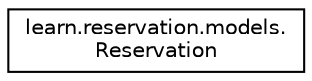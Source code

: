 digraph "Graphical Class Hierarchy"
{
 // LATEX_PDF_SIZE
  edge [fontname="Helvetica",fontsize="10",labelfontname="Helvetica",labelfontsize="10"];
  node [fontname="Helvetica",fontsize="10",shape=record];
  rankdir="LR";
  Node0 [label="learn.reservation.models.\lReservation",height=0.2,width=0.4,color="black", fillcolor="white", style="filled",URL="$classlearn_1_1reservation_1_1models_1_1_reservation.html",tooltip=" "];
}
